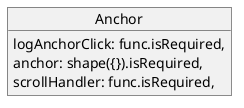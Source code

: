 @startuml

object Anchor {
  logAnchorClick: func.isRequired,
  anchor: shape({}).isRequired,
  scrollHandler: func.isRequired,
}

@enduml